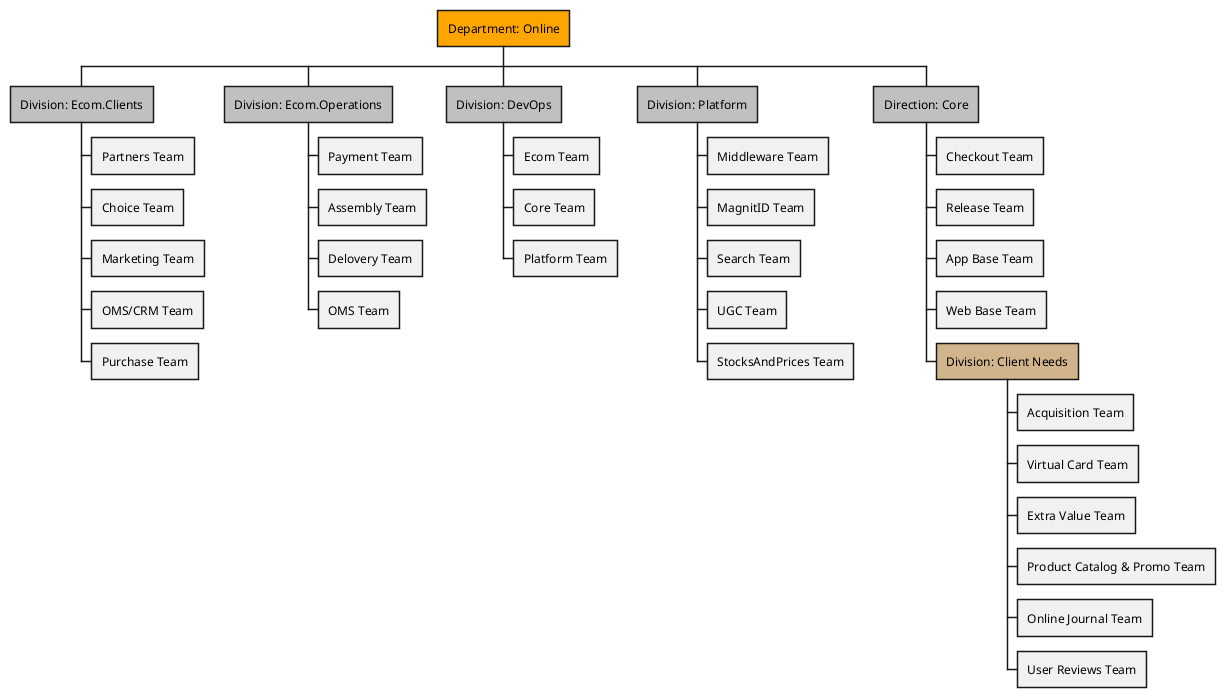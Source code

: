 @startuml

@startwbs
*[#orange] Department: Online

**[#silver] Division: Ecom.Clients
*** Partners Team
*** Choice Team
*** Marketing Team
*** OMS/CRM Team
*** Purchase Team

**[#silver] Division: Ecom.Operations
*** Payment Team
*** Assembly Team
*** Delovery Team
*** OMS Team

**[#silver] Division: DevOps
*** Ecom Team
*** Core Team
*** Platform Team

**[#silver] Division: Platform
*** Middleware Team
*** MagnitID Team
*** Search Team
*** UGC Team
*** StocksAndPrices Team

**[#silver] Direction: Core
*** Checkout Team
*** Release Team
*** App Base Team
*** Web Base Team
***[#tan] Division: Client Needs
**** Acquisition Team
**** Virtual Card Team
**** Extra Value Team
**** Product Catalog & Promo Team
**** Online Journal Team
**** User Reviews Team

@endwbs
@enduml
